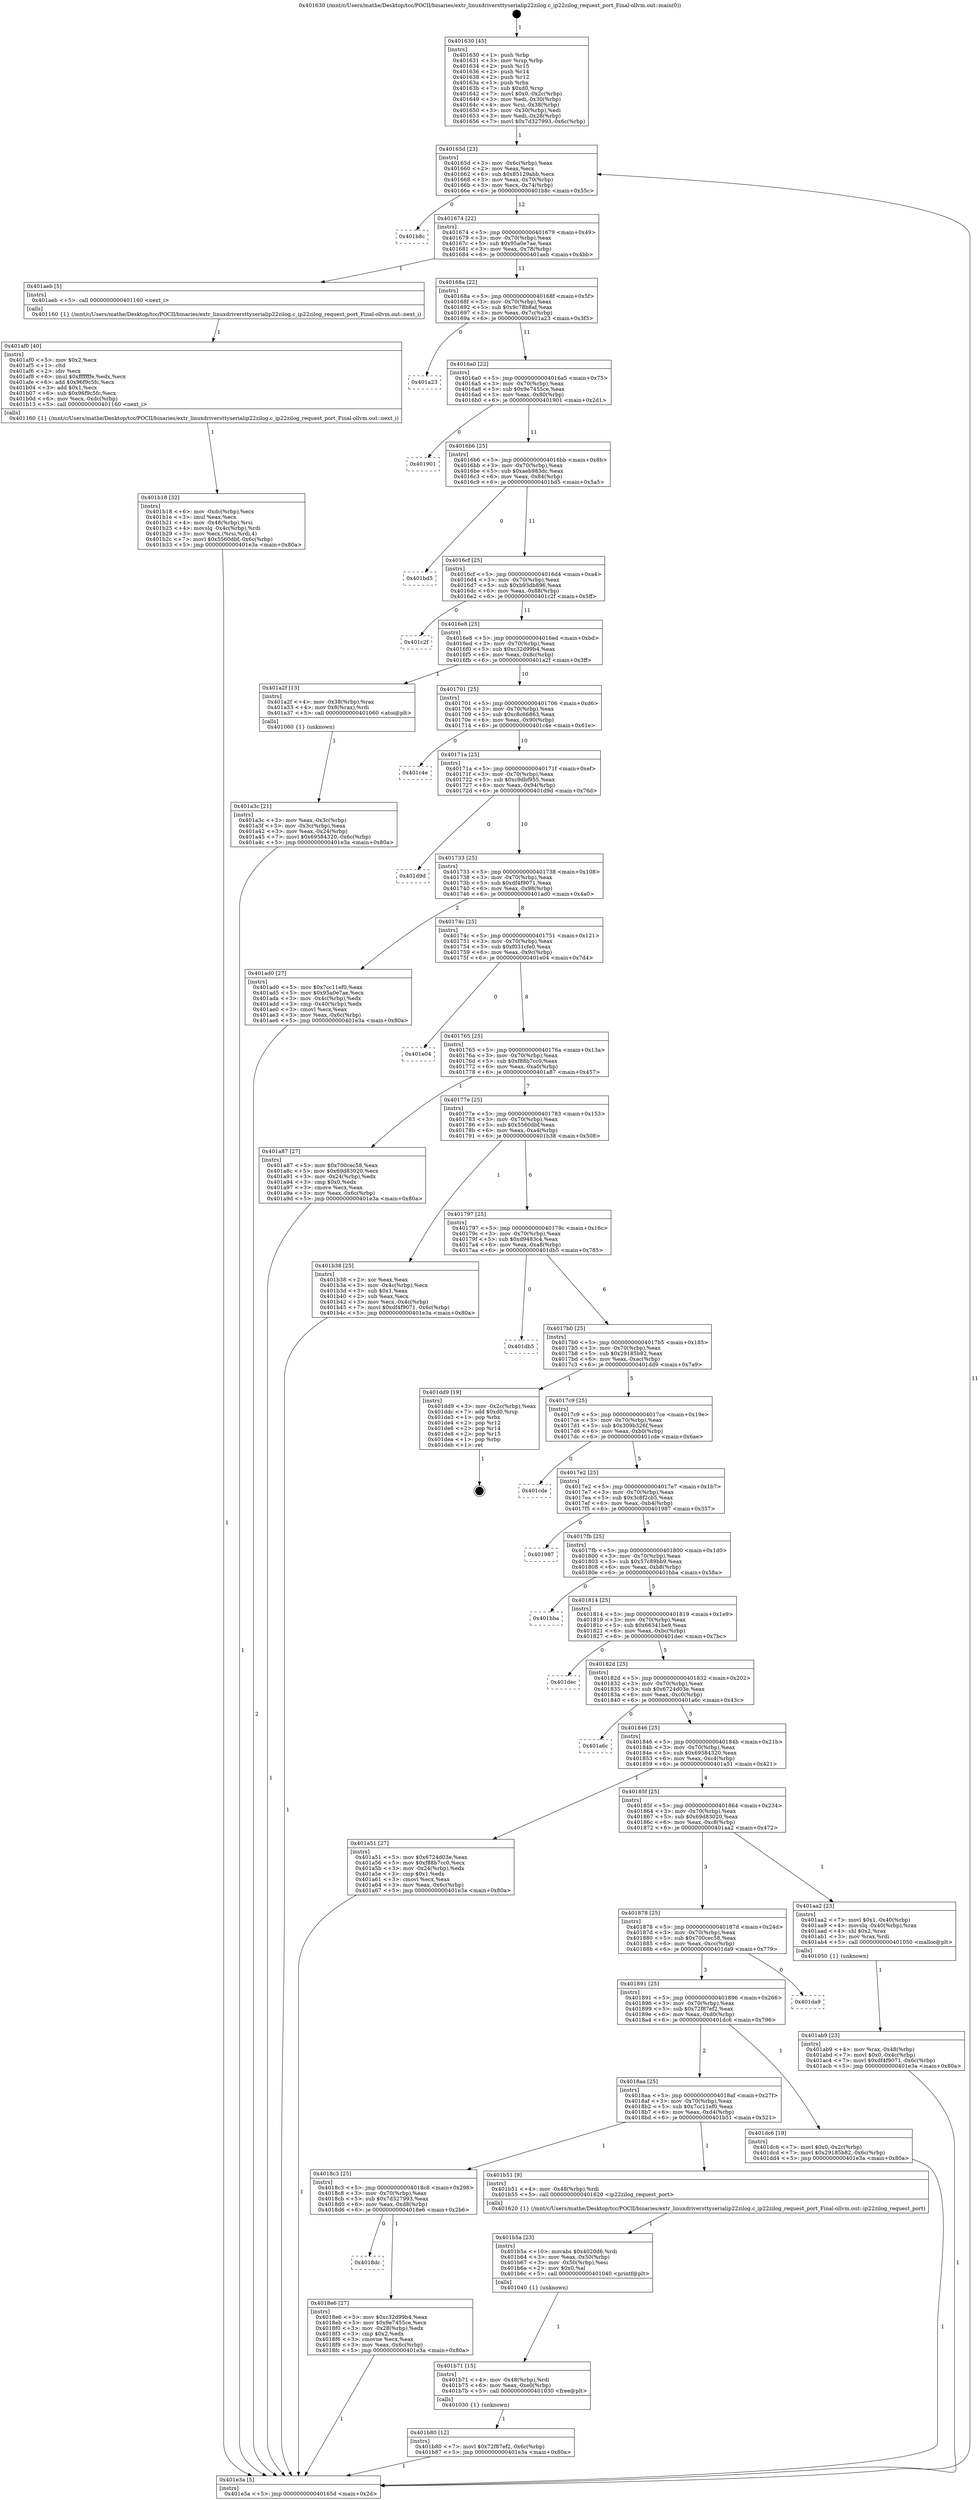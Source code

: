 digraph "0x401630" {
  label = "0x401630 (/mnt/c/Users/mathe/Desktop/tcc/POCII/binaries/extr_linuxdriversttyserialip22zilog.c_ip22zilog_request_port_Final-ollvm.out::main(0))"
  labelloc = "t"
  node[shape=record]

  Entry [label="",width=0.3,height=0.3,shape=circle,fillcolor=black,style=filled]
  "0x40165d" [label="{
     0x40165d [23]\l
     | [instrs]\l
     &nbsp;&nbsp;0x40165d \<+3\>: mov -0x6c(%rbp),%eax\l
     &nbsp;&nbsp;0x401660 \<+2\>: mov %eax,%ecx\l
     &nbsp;&nbsp;0x401662 \<+6\>: sub $0x85129abb,%ecx\l
     &nbsp;&nbsp;0x401668 \<+3\>: mov %eax,-0x70(%rbp)\l
     &nbsp;&nbsp;0x40166b \<+3\>: mov %ecx,-0x74(%rbp)\l
     &nbsp;&nbsp;0x40166e \<+6\>: je 0000000000401b8c \<main+0x55c\>\l
  }"]
  "0x401b8c" [label="{
     0x401b8c\l
  }", style=dashed]
  "0x401674" [label="{
     0x401674 [22]\l
     | [instrs]\l
     &nbsp;&nbsp;0x401674 \<+5\>: jmp 0000000000401679 \<main+0x49\>\l
     &nbsp;&nbsp;0x401679 \<+3\>: mov -0x70(%rbp),%eax\l
     &nbsp;&nbsp;0x40167c \<+5\>: sub $0x95a0e7ae,%eax\l
     &nbsp;&nbsp;0x401681 \<+3\>: mov %eax,-0x78(%rbp)\l
     &nbsp;&nbsp;0x401684 \<+6\>: je 0000000000401aeb \<main+0x4bb\>\l
  }"]
  Exit [label="",width=0.3,height=0.3,shape=circle,fillcolor=black,style=filled,peripheries=2]
  "0x401aeb" [label="{
     0x401aeb [5]\l
     | [instrs]\l
     &nbsp;&nbsp;0x401aeb \<+5\>: call 0000000000401160 \<next_i\>\l
     | [calls]\l
     &nbsp;&nbsp;0x401160 \{1\} (/mnt/c/Users/mathe/Desktop/tcc/POCII/binaries/extr_linuxdriversttyserialip22zilog.c_ip22zilog_request_port_Final-ollvm.out::next_i)\l
  }"]
  "0x40168a" [label="{
     0x40168a [22]\l
     | [instrs]\l
     &nbsp;&nbsp;0x40168a \<+5\>: jmp 000000000040168f \<main+0x5f\>\l
     &nbsp;&nbsp;0x40168f \<+3\>: mov -0x70(%rbp),%eax\l
     &nbsp;&nbsp;0x401692 \<+5\>: sub $0x9c78b8af,%eax\l
     &nbsp;&nbsp;0x401697 \<+3\>: mov %eax,-0x7c(%rbp)\l
     &nbsp;&nbsp;0x40169a \<+6\>: je 0000000000401a23 \<main+0x3f3\>\l
  }"]
  "0x401b80" [label="{
     0x401b80 [12]\l
     | [instrs]\l
     &nbsp;&nbsp;0x401b80 \<+7\>: movl $0x72f87ef2,-0x6c(%rbp)\l
     &nbsp;&nbsp;0x401b87 \<+5\>: jmp 0000000000401e3a \<main+0x80a\>\l
  }"]
  "0x401a23" [label="{
     0x401a23\l
  }", style=dashed]
  "0x4016a0" [label="{
     0x4016a0 [22]\l
     | [instrs]\l
     &nbsp;&nbsp;0x4016a0 \<+5\>: jmp 00000000004016a5 \<main+0x75\>\l
     &nbsp;&nbsp;0x4016a5 \<+3\>: mov -0x70(%rbp),%eax\l
     &nbsp;&nbsp;0x4016a8 \<+5\>: sub $0x9e7455ce,%eax\l
     &nbsp;&nbsp;0x4016ad \<+3\>: mov %eax,-0x80(%rbp)\l
     &nbsp;&nbsp;0x4016b0 \<+6\>: je 0000000000401901 \<main+0x2d1\>\l
  }"]
  "0x401b71" [label="{
     0x401b71 [15]\l
     | [instrs]\l
     &nbsp;&nbsp;0x401b71 \<+4\>: mov -0x48(%rbp),%rdi\l
     &nbsp;&nbsp;0x401b75 \<+6\>: mov %eax,-0xe0(%rbp)\l
     &nbsp;&nbsp;0x401b7b \<+5\>: call 0000000000401030 \<free@plt\>\l
     | [calls]\l
     &nbsp;&nbsp;0x401030 \{1\} (unknown)\l
  }"]
  "0x401901" [label="{
     0x401901\l
  }", style=dashed]
  "0x4016b6" [label="{
     0x4016b6 [25]\l
     | [instrs]\l
     &nbsp;&nbsp;0x4016b6 \<+5\>: jmp 00000000004016bb \<main+0x8b\>\l
     &nbsp;&nbsp;0x4016bb \<+3\>: mov -0x70(%rbp),%eax\l
     &nbsp;&nbsp;0x4016be \<+5\>: sub $0xaeb983dc,%eax\l
     &nbsp;&nbsp;0x4016c3 \<+6\>: mov %eax,-0x84(%rbp)\l
     &nbsp;&nbsp;0x4016c9 \<+6\>: je 0000000000401bd5 \<main+0x5a5\>\l
  }"]
  "0x401b5a" [label="{
     0x401b5a [23]\l
     | [instrs]\l
     &nbsp;&nbsp;0x401b5a \<+10\>: movabs $0x4020d6,%rdi\l
     &nbsp;&nbsp;0x401b64 \<+3\>: mov %eax,-0x50(%rbp)\l
     &nbsp;&nbsp;0x401b67 \<+3\>: mov -0x50(%rbp),%esi\l
     &nbsp;&nbsp;0x401b6a \<+2\>: mov $0x0,%al\l
     &nbsp;&nbsp;0x401b6c \<+5\>: call 0000000000401040 \<printf@plt\>\l
     | [calls]\l
     &nbsp;&nbsp;0x401040 \{1\} (unknown)\l
  }"]
  "0x401bd5" [label="{
     0x401bd5\l
  }", style=dashed]
  "0x4016cf" [label="{
     0x4016cf [25]\l
     | [instrs]\l
     &nbsp;&nbsp;0x4016cf \<+5\>: jmp 00000000004016d4 \<main+0xa4\>\l
     &nbsp;&nbsp;0x4016d4 \<+3\>: mov -0x70(%rbp),%eax\l
     &nbsp;&nbsp;0x4016d7 \<+5\>: sub $0xb93db896,%eax\l
     &nbsp;&nbsp;0x4016dc \<+6\>: mov %eax,-0x88(%rbp)\l
     &nbsp;&nbsp;0x4016e2 \<+6\>: je 0000000000401c2f \<main+0x5ff\>\l
  }"]
  "0x401b18" [label="{
     0x401b18 [32]\l
     | [instrs]\l
     &nbsp;&nbsp;0x401b18 \<+6\>: mov -0xdc(%rbp),%ecx\l
     &nbsp;&nbsp;0x401b1e \<+3\>: imul %eax,%ecx\l
     &nbsp;&nbsp;0x401b21 \<+4\>: mov -0x48(%rbp),%rsi\l
     &nbsp;&nbsp;0x401b25 \<+4\>: movslq -0x4c(%rbp),%rdi\l
     &nbsp;&nbsp;0x401b29 \<+3\>: mov %ecx,(%rsi,%rdi,4)\l
     &nbsp;&nbsp;0x401b2c \<+7\>: movl $0x5560dbf,-0x6c(%rbp)\l
     &nbsp;&nbsp;0x401b33 \<+5\>: jmp 0000000000401e3a \<main+0x80a\>\l
  }"]
  "0x401c2f" [label="{
     0x401c2f\l
  }", style=dashed]
  "0x4016e8" [label="{
     0x4016e8 [25]\l
     | [instrs]\l
     &nbsp;&nbsp;0x4016e8 \<+5\>: jmp 00000000004016ed \<main+0xbd\>\l
     &nbsp;&nbsp;0x4016ed \<+3\>: mov -0x70(%rbp),%eax\l
     &nbsp;&nbsp;0x4016f0 \<+5\>: sub $0xc32d99b4,%eax\l
     &nbsp;&nbsp;0x4016f5 \<+6\>: mov %eax,-0x8c(%rbp)\l
     &nbsp;&nbsp;0x4016fb \<+6\>: je 0000000000401a2f \<main+0x3ff\>\l
  }"]
  "0x401af0" [label="{
     0x401af0 [40]\l
     | [instrs]\l
     &nbsp;&nbsp;0x401af0 \<+5\>: mov $0x2,%ecx\l
     &nbsp;&nbsp;0x401af5 \<+1\>: cltd\l
     &nbsp;&nbsp;0x401af6 \<+2\>: idiv %ecx\l
     &nbsp;&nbsp;0x401af8 \<+6\>: imul $0xfffffffe,%edx,%ecx\l
     &nbsp;&nbsp;0x401afe \<+6\>: add $0x96f9c5fc,%ecx\l
     &nbsp;&nbsp;0x401b04 \<+3\>: add $0x1,%ecx\l
     &nbsp;&nbsp;0x401b07 \<+6\>: sub $0x96f9c5fc,%ecx\l
     &nbsp;&nbsp;0x401b0d \<+6\>: mov %ecx,-0xdc(%rbp)\l
     &nbsp;&nbsp;0x401b13 \<+5\>: call 0000000000401160 \<next_i\>\l
     | [calls]\l
     &nbsp;&nbsp;0x401160 \{1\} (/mnt/c/Users/mathe/Desktop/tcc/POCII/binaries/extr_linuxdriversttyserialip22zilog.c_ip22zilog_request_port_Final-ollvm.out::next_i)\l
  }"]
  "0x401a2f" [label="{
     0x401a2f [13]\l
     | [instrs]\l
     &nbsp;&nbsp;0x401a2f \<+4\>: mov -0x38(%rbp),%rax\l
     &nbsp;&nbsp;0x401a33 \<+4\>: mov 0x8(%rax),%rdi\l
     &nbsp;&nbsp;0x401a37 \<+5\>: call 0000000000401060 \<atoi@plt\>\l
     | [calls]\l
     &nbsp;&nbsp;0x401060 \{1\} (unknown)\l
  }"]
  "0x401701" [label="{
     0x401701 [25]\l
     | [instrs]\l
     &nbsp;&nbsp;0x401701 \<+5\>: jmp 0000000000401706 \<main+0xd6\>\l
     &nbsp;&nbsp;0x401706 \<+3\>: mov -0x70(%rbp),%eax\l
     &nbsp;&nbsp;0x401709 \<+5\>: sub $0xc8c66863,%eax\l
     &nbsp;&nbsp;0x40170e \<+6\>: mov %eax,-0x90(%rbp)\l
     &nbsp;&nbsp;0x401714 \<+6\>: je 0000000000401c4e \<main+0x61e\>\l
  }"]
  "0x401ab9" [label="{
     0x401ab9 [23]\l
     | [instrs]\l
     &nbsp;&nbsp;0x401ab9 \<+4\>: mov %rax,-0x48(%rbp)\l
     &nbsp;&nbsp;0x401abd \<+7\>: movl $0x0,-0x4c(%rbp)\l
     &nbsp;&nbsp;0x401ac4 \<+7\>: movl $0xdf4f9071,-0x6c(%rbp)\l
     &nbsp;&nbsp;0x401acb \<+5\>: jmp 0000000000401e3a \<main+0x80a\>\l
  }"]
  "0x401c4e" [label="{
     0x401c4e\l
  }", style=dashed]
  "0x40171a" [label="{
     0x40171a [25]\l
     | [instrs]\l
     &nbsp;&nbsp;0x40171a \<+5\>: jmp 000000000040171f \<main+0xef\>\l
     &nbsp;&nbsp;0x40171f \<+3\>: mov -0x70(%rbp),%eax\l
     &nbsp;&nbsp;0x401722 \<+5\>: sub $0xc9dbf955,%eax\l
     &nbsp;&nbsp;0x401727 \<+6\>: mov %eax,-0x94(%rbp)\l
     &nbsp;&nbsp;0x40172d \<+6\>: je 0000000000401d9d \<main+0x76d\>\l
  }"]
  "0x401a3c" [label="{
     0x401a3c [21]\l
     | [instrs]\l
     &nbsp;&nbsp;0x401a3c \<+3\>: mov %eax,-0x3c(%rbp)\l
     &nbsp;&nbsp;0x401a3f \<+3\>: mov -0x3c(%rbp),%eax\l
     &nbsp;&nbsp;0x401a42 \<+3\>: mov %eax,-0x24(%rbp)\l
     &nbsp;&nbsp;0x401a45 \<+7\>: movl $0x69584320,-0x6c(%rbp)\l
     &nbsp;&nbsp;0x401a4c \<+5\>: jmp 0000000000401e3a \<main+0x80a\>\l
  }"]
  "0x401d9d" [label="{
     0x401d9d\l
  }", style=dashed]
  "0x401733" [label="{
     0x401733 [25]\l
     | [instrs]\l
     &nbsp;&nbsp;0x401733 \<+5\>: jmp 0000000000401738 \<main+0x108\>\l
     &nbsp;&nbsp;0x401738 \<+3\>: mov -0x70(%rbp),%eax\l
     &nbsp;&nbsp;0x40173b \<+5\>: sub $0xdf4f9071,%eax\l
     &nbsp;&nbsp;0x401740 \<+6\>: mov %eax,-0x98(%rbp)\l
     &nbsp;&nbsp;0x401746 \<+6\>: je 0000000000401ad0 \<main+0x4a0\>\l
  }"]
  "0x401630" [label="{
     0x401630 [45]\l
     | [instrs]\l
     &nbsp;&nbsp;0x401630 \<+1\>: push %rbp\l
     &nbsp;&nbsp;0x401631 \<+3\>: mov %rsp,%rbp\l
     &nbsp;&nbsp;0x401634 \<+2\>: push %r15\l
     &nbsp;&nbsp;0x401636 \<+2\>: push %r14\l
     &nbsp;&nbsp;0x401638 \<+2\>: push %r12\l
     &nbsp;&nbsp;0x40163a \<+1\>: push %rbx\l
     &nbsp;&nbsp;0x40163b \<+7\>: sub $0xd0,%rsp\l
     &nbsp;&nbsp;0x401642 \<+7\>: movl $0x0,-0x2c(%rbp)\l
     &nbsp;&nbsp;0x401649 \<+3\>: mov %edi,-0x30(%rbp)\l
     &nbsp;&nbsp;0x40164c \<+4\>: mov %rsi,-0x38(%rbp)\l
     &nbsp;&nbsp;0x401650 \<+3\>: mov -0x30(%rbp),%edi\l
     &nbsp;&nbsp;0x401653 \<+3\>: mov %edi,-0x28(%rbp)\l
     &nbsp;&nbsp;0x401656 \<+7\>: movl $0x7d327993,-0x6c(%rbp)\l
  }"]
  "0x401ad0" [label="{
     0x401ad0 [27]\l
     | [instrs]\l
     &nbsp;&nbsp;0x401ad0 \<+5\>: mov $0x7cc11ef0,%eax\l
     &nbsp;&nbsp;0x401ad5 \<+5\>: mov $0x95a0e7ae,%ecx\l
     &nbsp;&nbsp;0x401ada \<+3\>: mov -0x4c(%rbp),%edx\l
     &nbsp;&nbsp;0x401add \<+3\>: cmp -0x40(%rbp),%edx\l
     &nbsp;&nbsp;0x401ae0 \<+3\>: cmovl %ecx,%eax\l
     &nbsp;&nbsp;0x401ae3 \<+3\>: mov %eax,-0x6c(%rbp)\l
     &nbsp;&nbsp;0x401ae6 \<+5\>: jmp 0000000000401e3a \<main+0x80a\>\l
  }"]
  "0x40174c" [label="{
     0x40174c [25]\l
     | [instrs]\l
     &nbsp;&nbsp;0x40174c \<+5\>: jmp 0000000000401751 \<main+0x121\>\l
     &nbsp;&nbsp;0x401751 \<+3\>: mov -0x70(%rbp),%eax\l
     &nbsp;&nbsp;0x401754 \<+5\>: sub $0xf031cfe0,%eax\l
     &nbsp;&nbsp;0x401759 \<+6\>: mov %eax,-0x9c(%rbp)\l
     &nbsp;&nbsp;0x40175f \<+6\>: je 0000000000401e04 \<main+0x7d4\>\l
  }"]
  "0x401e3a" [label="{
     0x401e3a [5]\l
     | [instrs]\l
     &nbsp;&nbsp;0x401e3a \<+5\>: jmp 000000000040165d \<main+0x2d\>\l
  }"]
  "0x401e04" [label="{
     0x401e04\l
  }", style=dashed]
  "0x401765" [label="{
     0x401765 [25]\l
     | [instrs]\l
     &nbsp;&nbsp;0x401765 \<+5\>: jmp 000000000040176a \<main+0x13a\>\l
     &nbsp;&nbsp;0x40176a \<+3\>: mov -0x70(%rbp),%eax\l
     &nbsp;&nbsp;0x40176d \<+5\>: sub $0xf88b7cc0,%eax\l
     &nbsp;&nbsp;0x401772 \<+6\>: mov %eax,-0xa0(%rbp)\l
     &nbsp;&nbsp;0x401778 \<+6\>: je 0000000000401a87 \<main+0x457\>\l
  }"]
  "0x4018dc" [label="{
     0x4018dc\l
  }", style=dashed]
  "0x401a87" [label="{
     0x401a87 [27]\l
     | [instrs]\l
     &nbsp;&nbsp;0x401a87 \<+5\>: mov $0x700cec58,%eax\l
     &nbsp;&nbsp;0x401a8c \<+5\>: mov $0x69d83020,%ecx\l
     &nbsp;&nbsp;0x401a91 \<+3\>: mov -0x24(%rbp),%edx\l
     &nbsp;&nbsp;0x401a94 \<+3\>: cmp $0x0,%edx\l
     &nbsp;&nbsp;0x401a97 \<+3\>: cmove %ecx,%eax\l
     &nbsp;&nbsp;0x401a9a \<+3\>: mov %eax,-0x6c(%rbp)\l
     &nbsp;&nbsp;0x401a9d \<+5\>: jmp 0000000000401e3a \<main+0x80a\>\l
  }"]
  "0x40177e" [label="{
     0x40177e [25]\l
     | [instrs]\l
     &nbsp;&nbsp;0x40177e \<+5\>: jmp 0000000000401783 \<main+0x153\>\l
     &nbsp;&nbsp;0x401783 \<+3\>: mov -0x70(%rbp),%eax\l
     &nbsp;&nbsp;0x401786 \<+5\>: sub $0x5560dbf,%eax\l
     &nbsp;&nbsp;0x40178b \<+6\>: mov %eax,-0xa4(%rbp)\l
     &nbsp;&nbsp;0x401791 \<+6\>: je 0000000000401b38 \<main+0x508\>\l
  }"]
  "0x4018e6" [label="{
     0x4018e6 [27]\l
     | [instrs]\l
     &nbsp;&nbsp;0x4018e6 \<+5\>: mov $0xc32d99b4,%eax\l
     &nbsp;&nbsp;0x4018eb \<+5\>: mov $0x9e7455ce,%ecx\l
     &nbsp;&nbsp;0x4018f0 \<+3\>: mov -0x28(%rbp),%edx\l
     &nbsp;&nbsp;0x4018f3 \<+3\>: cmp $0x2,%edx\l
     &nbsp;&nbsp;0x4018f6 \<+3\>: cmovne %ecx,%eax\l
     &nbsp;&nbsp;0x4018f9 \<+3\>: mov %eax,-0x6c(%rbp)\l
     &nbsp;&nbsp;0x4018fc \<+5\>: jmp 0000000000401e3a \<main+0x80a\>\l
  }"]
  "0x401b38" [label="{
     0x401b38 [25]\l
     | [instrs]\l
     &nbsp;&nbsp;0x401b38 \<+2\>: xor %eax,%eax\l
     &nbsp;&nbsp;0x401b3a \<+3\>: mov -0x4c(%rbp),%ecx\l
     &nbsp;&nbsp;0x401b3d \<+3\>: sub $0x1,%eax\l
     &nbsp;&nbsp;0x401b40 \<+2\>: sub %eax,%ecx\l
     &nbsp;&nbsp;0x401b42 \<+3\>: mov %ecx,-0x4c(%rbp)\l
     &nbsp;&nbsp;0x401b45 \<+7\>: movl $0xdf4f9071,-0x6c(%rbp)\l
     &nbsp;&nbsp;0x401b4c \<+5\>: jmp 0000000000401e3a \<main+0x80a\>\l
  }"]
  "0x401797" [label="{
     0x401797 [25]\l
     | [instrs]\l
     &nbsp;&nbsp;0x401797 \<+5\>: jmp 000000000040179c \<main+0x16c\>\l
     &nbsp;&nbsp;0x40179c \<+3\>: mov -0x70(%rbp),%eax\l
     &nbsp;&nbsp;0x40179f \<+5\>: sub $0xd9483c4,%eax\l
     &nbsp;&nbsp;0x4017a4 \<+6\>: mov %eax,-0xa8(%rbp)\l
     &nbsp;&nbsp;0x4017aa \<+6\>: je 0000000000401db5 \<main+0x785\>\l
  }"]
  "0x4018c3" [label="{
     0x4018c3 [25]\l
     | [instrs]\l
     &nbsp;&nbsp;0x4018c3 \<+5\>: jmp 00000000004018c8 \<main+0x298\>\l
     &nbsp;&nbsp;0x4018c8 \<+3\>: mov -0x70(%rbp),%eax\l
     &nbsp;&nbsp;0x4018cb \<+5\>: sub $0x7d327993,%eax\l
     &nbsp;&nbsp;0x4018d0 \<+6\>: mov %eax,-0xd8(%rbp)\l
     &nbsp;&nbsp;0x4018d6 \<+6\>: je 00000000004018e6 \<main+0x2b6\>\l
  }"]
  "0x401db5" [label="{
     0x401db5\l
  }", style=dashed]
  "0x4017b0" [label="{
     0x4017b0 [25]\l
     | [instrs]\l
     &nbsp;&nbsp;0x4017b0 \<+5\>: jmp 00000000004017b5 \<main+0x185\>\l
     &nbsp;&nbsp;0x4017b5 \<+3\>: mov -0x70(%rbp),%eax\l
     &nbsp;&nbsp;0x4017b8 \<+5\>: sub $0x29185b82,%eax\l
     &nbsp;&nbsp;0x4017bd \<+6\>: mov %eax,-0xac(%rbp)\l
     &nbsp;&nbsp;0x4017c3 \<+6\>: je 0000000000401dd9 \<main+0x7a9\>\l
  }"]
  "0x401b51" [label="{
     0x401b51 [9]\l
     | [instrs]\l
     &nbsp;&nbsp;0x401b51 \<+4\>: mov -0x48(%rbp),%rdi\l
     &nbsp;&nbsp;0x401b55 \<+5\>: call 0000000000401620 \<ip22zilog_request_port\>\l
     | [calls]\l
     &nbsp;&nbsp;0x401620 \{1\} (/mnt/c/Users/mathe/Desktop/tcc/POCII/binaries/extr_linuxdriversttyserialip22zilog.c_ip22zilog_request_port_Final-ollvm.out::ip22zilog_request_port)\l
  }"]
  "0x401dd9" [label="{
     0x401dd9 [19]\l
     | [instrs]\l
     &nbsp;&nbsp;0x401dd9 \<+3\>: mov -0x2c(%rbp),%eax\l
     &nbsp;&nbsp;0x401ddc \<+7\>: add $0xd0,%rsp\l
     &nbsp;&nbsp;0x401de3 \<+1\>: pop %rbx\l
     &nbsp;&nbsp;0x401de4 \<+2\>: pop %r12\l
     &nbsp;&nbsp;0x401de6 \<+2\>: pop %r14\l
     &nbsp;&nbsp;0x401de8 \<+2\>: pop %r15\l
     &nbsp;&nbsp;0x401dea \<+1\>: pop %rbp\l
     &nbsp;&nbsp;0x401deb \<+1\>: ret\l
  }"]
  "0x4017c9" [label="{
     0x4017c9 [25]\l
     | [instrs]\l
     &nbsp;&nbsp;0x4017c9 \<+5\>: jmp 00000000004017ce \<main+0x19e\>\l
     &nbsp;&nbsp;0x4017ce \<+3\>: mov -0x70(%rbp),%eax\l
     &nbsp;&nbsp;0x4017d1 \<+5\>: sub $0x309b326f,%eax\l
     &nbsp;&nbsp;0x4017d6 \<+6\>: mov %eax,-0xb0(%rbp)\l
     &nbsp;&nbsp;0x4017dc \<+6\>: je 0000000000401cde \<main+0x6ae\>\l
  }"]
  "0x4018aa" [label="{
     0x4018aa [25]\l
     | [instrs]\l
     &nbsp;&nbsp;0x4018aa \<+5\>: jmp 00000000004018af \<main+0x27f\>\l
     &nbsp;&nbsp;0x4018af \<+3\>: mov -0x70(%rbp),%eax\l
     &nbsp;&nbsp;0x4018b2 \<+5\>: sub $0x7cc11ef0,%eax\l
     &nbsp;&nbsp;0x4018b7 \<+6\>: mov %eax,-0xd4(%rbp)\l
     &nbsp;&nbsp;0x4018bd \<+6\>: je 0000000000401b51 \<main+0x521\>\l
  }"]
  "0x401cde" [label="{
     0x401cde\l
  }", style=dashed]
  "0x4017e2" [label="{
     0x4017e2 [25]\l
     | [instrs]\l
     &nbsp;&nbsp;0x4017e2 \<+5\>: jmp 00000000004017e7 \<main+0x1b7\>\l
     &nbsp;&nbsp;0x4017e7 \<+3\>: mov -0x70(%rbp),%eax\l
     &nbsp;&nbsp;0x4017ea \<+5\>: sub $0x3c8f2cb5,%eax\l
     &nbsp;&nbsp;0x4017ef \<+6\>: mov %eax,-0xb4(%rbp)\l
     &nbsp;&nbsp;0x4017f5 \<+6\>: je 0000000000401987 \<main+0x357\>\l
  }"]
  "0x401dc6" [label="{
     0x401dc6 [19]\l
     | [instrs]\l
     &nbsp;&nbsp;0x401dc6 \<+7\>: movl $0x0,-0x2c(%rbp)\l
     &nbsp;&nbsp;0x401dcd \<+7\>: movl $0x29185b82,-0x6c(%rbp)\l
     &nbsp;&nbsp;0x401dd4 \<+5\>: jmp 0000000000401e3a \<main+0x80a\>\l
  }"]
  "0x401987" [label="{
     0x401987\l
  }", style=dashed]
  "0x4017fb" [label="{
     0x4017fb [25]\l
     | [instrs]\l
     &nbsp;&nbsp;0x4017fb \<+5\>: jmp 0000000000401800 \<main+0x1d0\>\l
     &nbsp;&nbsp;0x401800 \<+3\>: mov -0x70(%rbp),%eax\l
     &nbsp;&nbsp;0x401803 \<+5\>: sub $0x57c89bb9,%eax\l
     &nbsp;&nbsp;0x401808 \<+6\>: mov %eax,-0xb8(%rbp)\l
     &nbsp;&nbsp;0x40180e \<+6\>: je 0000000000401bba \<main+0x58a\>\l
  }"]
  "0x401891" [label="{
     0x401891 [25]\l
     | [instrs]\l
     &nbsp;&nbsp;0x401891 \<+5\>: jmp 0000000000401896 \<main+0x266\>\l
     &nbsp;&nbsp;0x401896 \<+3\>: mov -0x70(%rbp),%eax\l
     &nbsp;&nbsp;0x401899 \<+5\>: sub $0x72f87ef2,%eax\l
     &nbsp;&nbsp;0x40189e \<+6\>: mov %eax,-0xd0(%rbp)\l
     &nbsp;&nbsp;0x4018a4 \<+6\>: je 0000000000401dc6 \<main+0x796\>\l
  }"]
  "0x401bba" [label="{
     0x401bba\l
  }", style=dashed]
  "0x401814" [label="{
     0x401814 [25]\l
     | [instrs]\l
     &nbsp;&nbsp;0x401814 \<+5\>: jmp 0000000000401819 \<main+0x1e9\>\l
     &nbsp;&nbsp;0x401819 \<+3\>: mov -0x70(%rbp),%eax\l
     &nbsp;&nbsp;0x40181c \<+5\>: sub $0x66341be9,%eax\l
     &nbsp;&nbsp;0x401821 \<+6\>: mov %eax,-0xbc(%rbp)\l
     &nbsp;&nbsp;0x401827 \<+6\>: je 0000000000401dec \<main+0x7bc\>\l
  }"]
  "0x401da9" [label="{
     0x401da9\l
  }", style=dashed]
  "0x401dec" [label="{
     0x401dec\l
  }", style=dashed]
  "0x40182d" [label="{
     0x40182d [25]\l
     | [instrs]\l
     &nbsp;&nbsp;0x40182d \<+5\>: jmp 0000000000401832 \<main+0x202\>\l
     &nbsp;&nbsp;0x401832 \<+3\>: mov -0x70(%rbp),%eax\l
     &nbsp;&nbsp;0x401835 \<+5\>: sub $0x6724d03e,%eax\l
     &nbsp;&nbsp;0x40183a \<+6\>: mov %eax,-0xc0(%rbp)\l
     &nbsp;&nbsp;0x401840 \<+6\>: je 0000000000401a6c \<main+0x43c\>\l
  }"]
  "0x401878" [label="{
     0x401878 [25]\l
     | [instrs]\l
     &nbsp;&nbsp;0x401878 \<+5\>: jmp 000000000040187d \<main+0x24d\>\l
     &nbsp;&nbsp;0x40187d \<+3\>: mov -0x70(%rbp),%eax\l
     &nbsp;&nbsp;0x401880 \<+5\>: sub $0x700cec58,%eax\l
     &nbsp;&nbsp;0x401885 \<+6\>: mov %eax,-0xcc(%rbp)\l
     &nbsp;&nbsp;0x40188b \<+6\>: je 0000000000401da9 \<main+0x779\>\l
  }"]
  "0x401a6c" [label="{
     0x401a6c\l
  }", style=dashed]
  "0x401846" [label="{
     0x401846 [25]\l
     | [instrs]\l
     &nbsp;&nbsp;0x401846 \<+5\>: jmp 000000000040184b \<main+0x21b\>\l
     &nbsp;&nbsp;0x40184b \<+3\>: mov -0x70(%rbp),%eax\l
     &nbsp;&nbsp;0x40184e \<+5\>: sub $0x69584320,%eax\l
     &nbsp;&nbsp;0x401853 \<+6\>: mov %eax,-0xc4(%rbp)\l
     &nbsp;&nbsp;0x401859 \<+6\>: je 0000000000401a51 \<main+0x421\>\l
  }"]
  "0x401aa2" [label="{
     0x401aa2 [23]\l
     | [instrs]\l
     &nbsp;&nbsp;0x401aa2 \<+7\>: movl $0x1,-0x40(%rbp)\l
     &nbsp;&nbsp;0x401aa9 \<+4\>: movslq -0x40(%rbp),%rax\l
     &nbsp;&nbsp;0x401aad \<+4\>: shl $0x2,%rax\l
     &nbsp;&nbsp;0x401ab1 \<+3\>: mov %rax,%rdi\l
     &nbsp;&nbsp;0x401ab4 \<+5\>: call 0000000000401050 \<malloc@plt\>\l
     | [calls]\l
     &nbsp;&nbsp;0x401050 \{1\} (unknown)\l
  }"]
  "0x401a51" [label="{
     0x401a51 [27]\l
     | [instrs]\l
     &nbsp;&nbsp;0x401a51 \<+5\>: mov $0x6724d03e,%eax\l
     &nbsp;&nbsp;0x401a56 \<+5\>: mov $0xf88b7cc0,%ecx\l
     &nbsp;&nbsp;0x401a5b \<+3\>: mov -0x24(%rbp),%edx\l
     &nbsp;&nbsp;0x401a5e \<+3\>: cmp $0x1,%edx\l
     &nbsp;&nbsp;0x401a61 \<+3\>: cmovl %ecx,%eax\l
     &nbsp;&nbsp;0x401a64 \<+3\>: mov %eax,-0x6c(%rbp)\l
     &nbsp;&nbsp;0x401a67 \<+5\>: jmp 0000000000401e3a \<main+0x80a\>\l
  }"]
  "0x40185f" [label="{
     0x40185f [25]\l
     | [instrs]\l
     &nbsp;&nbsp;0x40185f \<+5\>: jmp 0000000000401864 \<main+0x234\>\l
     &nbsp;&nbsp;0x401864 \<+3\>: mov -0x70(%rbp),%eax\l
     &nbsp;&nbsp;0x401867 \<+5\>: sub $0x69d83020,%eax\l
     &nbsp;&nbsp;0x40186c \<+6\>: mov %eax,-0xc8(%rbp)\l
     &nbsp;&nbsp;0x401872 \<+6\>: je 0000000000401aa2 \<main+0x472\>\l
  }"]
  Entry -> "0x401630" [label=" 1"]
  "0x40165d" -> "0x401b8c" [label=" 0"]
  "0x40165d" -> "0x401674" [label=" 12"]
  "0x401dd9" -> Exit [label=" 1"]
  "0x401674" -> "0x401aeb" [label=" 1"]
  "0x401674" -> "0x40168a" [label=" 11"]
  "0x401dc6" -> "0x401e3a" [label=" 1"]
  "0x40168a" -> "0x401a23" [label=" 0"]
  "0x40168a" -> "0x4016a0" [label=" 11"]
  "0x401b80" -> "0x401e3a" [label=" 1"]
  "0x4016a0" -> "0x401901" [label=" 0"]
  "0x4016a0" -> "0x4016b6" [label=" 11"]
  "0x401b71" -> "0x401b80" [label=" 1"]
  "0x4016b6" -> "0x401bd5" [label=" 0"]
  "0x4016b6" -> "0x4016cf" [label=" 11"]
  "0x401b5a" -> "0x401b71" [label=" 1"]
  "0x4016cf" -> "0x401c2f" [label=" 0"]
  "0x4016cf" -> "0x4016e8" [label=" 11"]
  "0x401b51" -> "0x401b5a" [label=" 1"]
  "0x4016e8" -> "0x401a2f" [label=" 1"]
  "0x4016e8" -> "0x401701" [label=" 10"]
  "0x401b38" -> "0x401e3a" [label=" 1"]
  "0x401701" -> "0x401c4e" [label=" 0"]
  "0x401701" -> "0x40171a" [label=" 10"]
  "0x401b18" -> "0x401e3a" [label=" 1"]
  "0x40171a" -> "0x401d9d" [label=" 0"]
  "0x40171a" -> "0x401733" [label=" 10"]
  "0x401af0" -> "0x401b18" [label=" 1"]
  "0x401733" -> "0x401ad0" [label=" 2"]
  "0x401733" -> "0x40174c" [label=" 8"]
  "0x401aeb" -> "0x401af0" [label=" 1"]
  "0x40174c" -> "0x401e04" [label=" 0"]
  "0x40174c" -> "0x401765" [label=" 8"]
  "0x401ad0" -> "0x401e3a" [label=" 2"]
  "0x401765" -> "0x401a87" [label=" 1"]
  "0x401765" -> "0x40177e" [label=" 7"]
  "0x401ab9" -> "0x401e3a" [label=" 1"]
  "0x40177e" -> "0x401b38" [label=" 1"]
  "0x40177e" -> "0x401797" [label=" 6"]
  "0x401aa2" -> "0x401ab9" [label=" 1"]
  "0x401797" -> "0x401db5" [label=" 0"]
  "0x401797" -> "0x4017b0" [label=" 6"]
  "0x401a51" -> "0x401e3a" [label=" 1"]
  "0x4017b0" -> "0x401dd9" [label=" 1"]
  "0x4017b0" -> "0x4017c9" [label=" 5"]
  "0x401a3c" -> "0x401e3a" [label=" 1"]
  "0x4017c9" -> "0x401cde" [label=" 0"]
  "0x4017c9" -> "0x4017e2" [label=" 5"]
  "0x401e3a" -> "0x40165d" [label=" 11"]
  "0x4017e2" -> "0x401987" [label=" 0"]
  "0x4017e2" -> "0x4017fb" [label=" 5"]
  "0x401630" -> "0x40165d" [label=" 1"]
  "0x4017fb" -> "0x401bba" [label=" 0"]
  "0x4017fb" -> "0x401814" [label=" 5"]
  "0x4018c3" -> "0x4018dc" [label=" 0"]
  "0x401814" -> "0x401dec" [label=" 0"]
  "0x401814" -> "0x40182d" [label=" 5"]
  "0x4018c3" -> "0x4018e6" [label=" 1"]
  "0x40182d" -> "0x401a6c" [label=" 0"]
  "0x40182d" -> "0x401846" [label=" 5"]
  "0x4018aa" -> "0x4018c3" [label=" 1"]
  "0x401846" -> "0x401a51" [label=" 1"]
  "0x401846" -> "0x40185f" [label=" 4"]
  "0x4018aa" -> "0x401b51" [label=" 1"]
  "0x40185f" -> "0x401aa2" [label=" 1"]
  "0x40185f" -> "0x401878" [label=" 3"]
  "0x401a87" -> "0x401e3a" [label=" 1"]
  "0x401878" -> "0x401da9" [label=" 0"]
  "0x401878" -> "0x401891" [label=" 3"]
  "0x4018e6" -> "0x401e3a" [label=" 1"]
  "0x401891" -> "0x401dc6" [label=" 1"]
  "0x401891" -> "0x4018aa" [label=" 2"]
  "0x401a2f" -> "0x401a3c" [label=" 1"]
}
